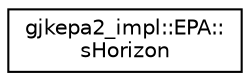 digraph "Graphical Class Hierarchy"
{
  edge [fontname="Helvetica",fontsize="10",labelfontname="Helvetica",labelfontsize="10"];
  node [fontname="Helvetica",fontsize="10",shape=record];
  rankdir="LR";
  Node1 [label="gjkepa2_impl::EPA::\lsHorizon",height=0.2,width=0.4,color="black", fillcolor="white", style="filled",URL="$structgjkepa2__impl_1_1_e_p_a_1_1s_horizon.html"];
}
